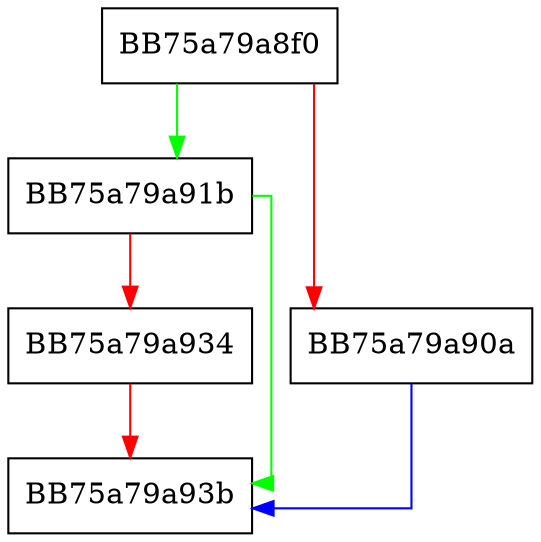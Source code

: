 digraph _wfopen_s {
  node [shape="box"];
  graph [splines=ortho];
  BB75a79a8f0 -> BB75a79a91b [color="green"];
  BB75a79a8f0 -> BB75a79a90a [color="red"];
  BB75a79a90a -> BB75a79a93b [color="blue"];
  BB75a79a91b -> BB75a79a93b [color="green"];
  BB75a79a91b -> BB75a79a934 [color="red"];
  BB75a79a934 -> BB75a79a93b [color="red"];
}
